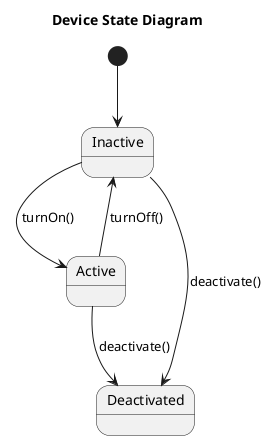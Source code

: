 @startuml
title Device State Diagram

[*] --> Inactive

Inactive --> Active : turnOn()
Active --> Inactive : turnOff()
Active --> Deactivated : deactivate()
Inactive --> Deactivated : deactivate()

@enduml

